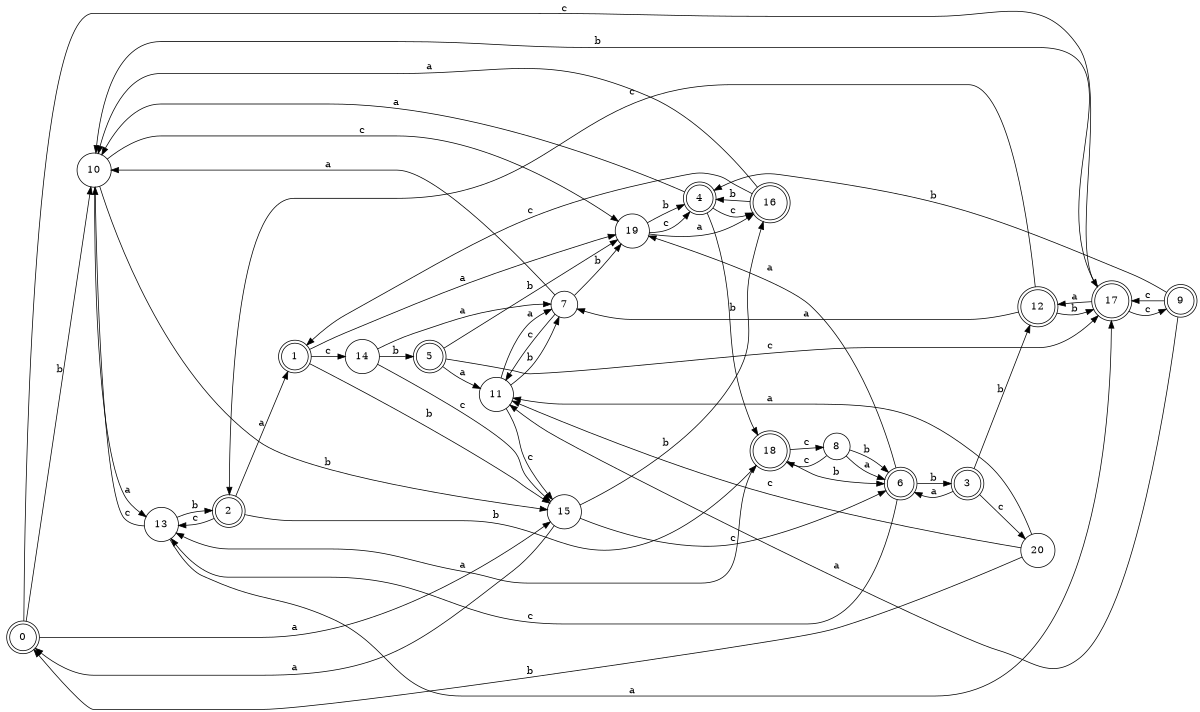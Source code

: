 digraph n17_4 {
__start0 [label="" shape="none"];

rankdir=LR;
size="8,5";

s0 [style="rounded,filled", color="black", fillcolor="white" shape="doublecircle", label="0"];
s1 [style="rounded,filled", color="black", fillcolor="white" shape="doublecircle", label="1"];
s2 [style="rounded,filled", color="black", fillcolor="white" shape="doublecircle", label="2"];
s3 [style="rounded,filled", color="black", fillcolor="white" shape="doublecircle", label="3"];
s4 [style="rounded,filled", color="black", fillcolor="white" shape="doublecircle", label="4"];
s5 [style="rounded,filled", color="black", fillcolor="white" shape="doublecircle", label="5"];
s6 [style="rounded,filled", color="black", fillcolor="white" shape="doublecircle", label="6"];
s7 [style="filled", color="black", fillcolor="white" shape="circle", label="7"];
s8 [style="filled", color="black", fillcolor="white" shape="circle", label="8"];
s9 [style="rounded,filled", color="black", fillcolor="white" shape="doublecircle", label="9"];
s10 [style="filled", color="black", fillcolor="white" shape="circle", label="10"];
s11 [style="filled", color="black", fillcolor="white" shape="circle", label="11"];
s12 [style="rounded,filled", color="black", fillcolor="white" shape="doublecircle", label="12"];
s13 [style="filled", color="black", fillcolor="white" shape="circle", label="13"];
s14 [style="filled", color="black", fillcolor="white" shape="circle", label="14"];
s15 [style="filled", color="black", fillcolor="white" shape="circle", label="15"];
s16 [style="rounded,filled", color="black", fillcolor="white" shape="doublecircle", label="16"];
s17 [style="rounded,filled", color="black", fillcolor="white" shape="doublecircle", label="17"];
s18 [style="rounded,filled", color="black", fillcolor="white" shape="doublecircle", label="18"];
s19 [style="filled", color="black", fillcolor="white" shape="circle", label="19"];
s20 [style="filled", color="black", fillcolor="white" shape="circle", label="20"];
s0 -> s15 [label="a"];
s0 -> s10 [label="b"];
s0 -> s17 [label="c"];
s1 -> s19 [label="a"];
s1 -> s15 [label="b"];
s1 -> s14 [label="c"];
s2 -> s1 [label="a"];
s2 -> s18 [label="b"];
s2 -> s13 [label="c"];
s3 -> s6 [label="a"];
s3 -> s12 [label="b"];
s3 -> s20 [label="c"];
s4 -> s10 [label="a"];
s4 -> s18 [label="b"];
s4 -> s16 [label="c"];
s5 -> s11 [label="a"];
s5 -> s19 [label="b"];
s5 -> s17 [label="c"];
s6 -> s19 [label="a"];
s6 -> s3 [label="b"];
s6 -> s13 [label="c"];
s7 -> s10 [label="a"];
s7 -> s19 [label="b"];
s7 -> s11 [label="c"];
s8 -> s6 [label="a"];
s8 -> s6 [label="b"];
s8 -> s18 [label="c"];
s9 -> s11 [label="a"];
s9 -> s4 [label="b"];
s9 -> s17 [label="c"];
s10 -> s13 [label="a"];
s10 -> s15 [label="b"];
s10 -> s19 [label="c"];
s11 -> s7 [label="a"];
s11 -> s7 [label="b"];
s11 -> s15 [label="c"];
s12 -> s7 [label="a"];
s12 -> s17 [label="b"];
s12 -> s2 [label="c"];
s13 -> s17 [label="a"];
s13 -> s2 [label="b"];
s13 -> s10 [label="c"];
s14 -> s7 [label="a"];
s14 -> s5 [label="b"];
s14 -> s15 [label="c"];
s15 -> s0 [label="a"];
s15 -> s16 [label="b"];
s15 -> s6 [label="c"];
s16 -> s10 [label="a"];
s16 -> s4 [label="b"];
s16 -> s1 [label="c"];
s17 -> s12 [label="a"];
s17 -> s10 [label="b"];
s17 -> s9 [label="c"];
s18 -> s13 [label="a"];
s18 -> s6 [label="b"];
s18 -> s8 [label="c"];
s19 -> s16 [label="a"];
s19 -> s4 [label="b"];
s19 -> s4 [label="c"];
s20 -> s11 [label="a"];
s20 -> s0 [label="b"];
s20 -> s11 [label="c"];

}